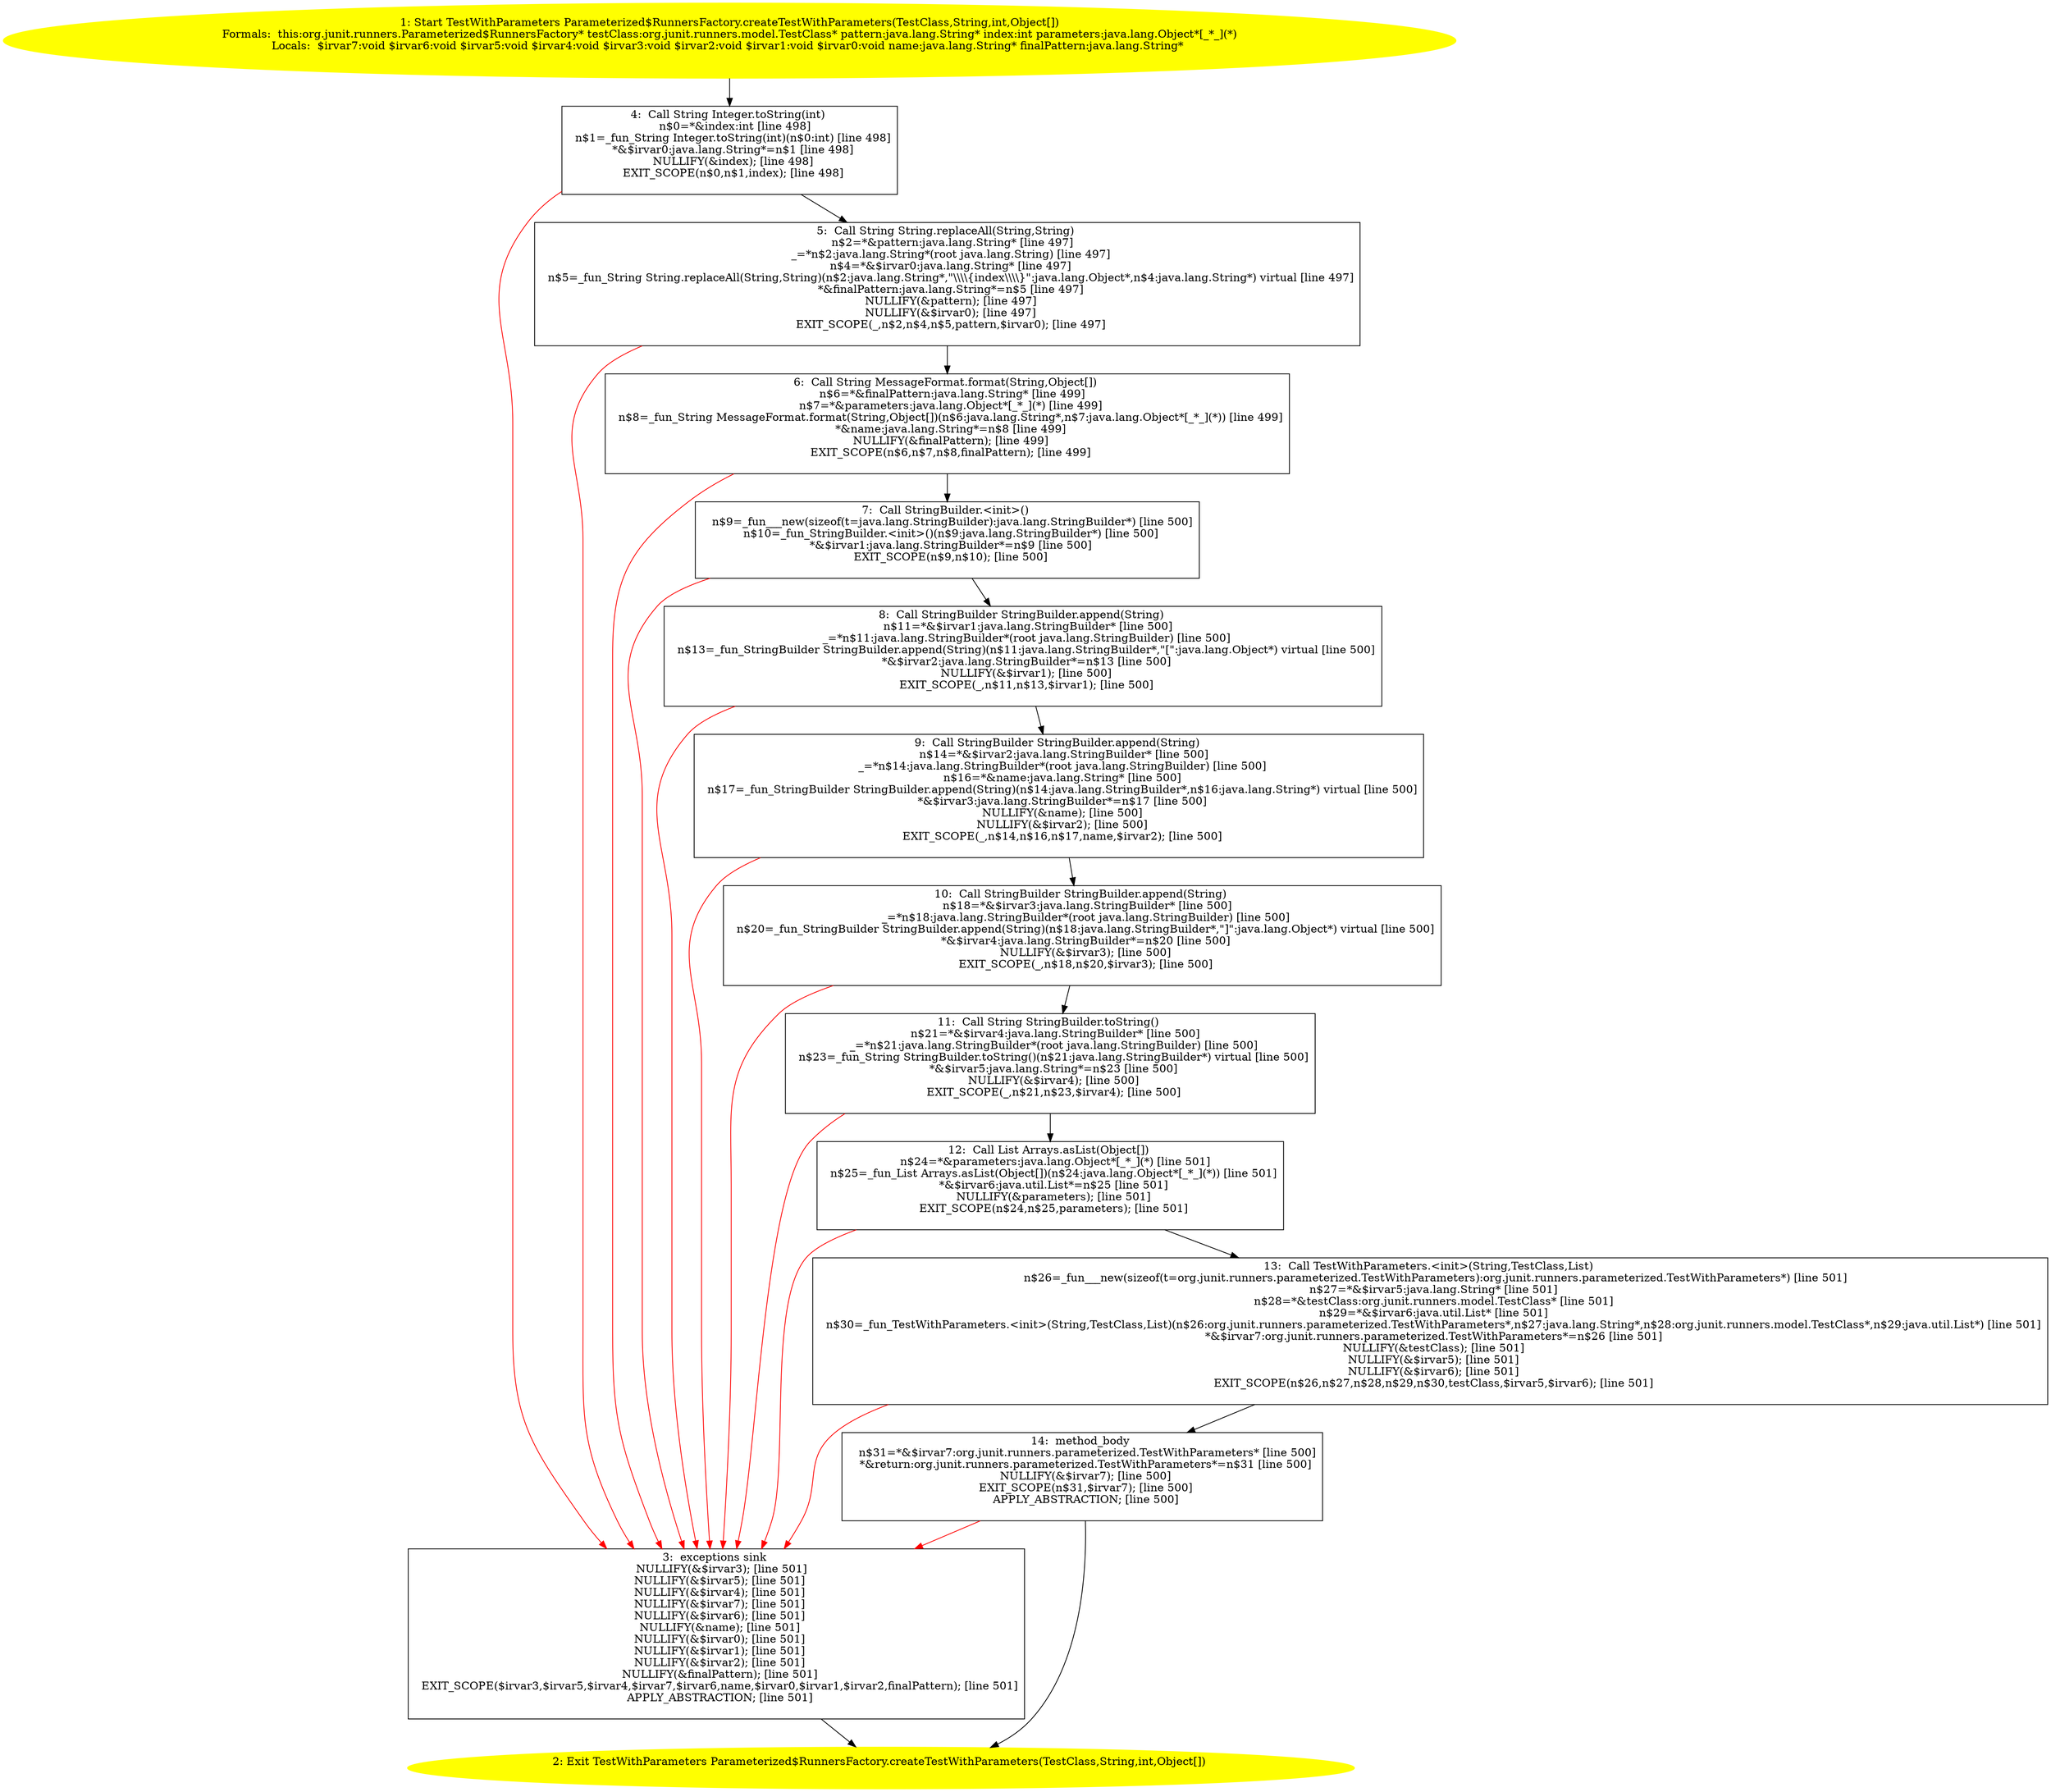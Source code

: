 /* @generated */
digraph cfg {
"org.junit.runners.Parameterized$RunnersFactory.createTestWithParameters(org.junit.runners.model.Test.6a94992aa1002af6dc3744baf9bc2903_1" [label="1: Start TestWithParameters Parameterized$RunnersFactory.createTestWithParameters(TestClass,String,int,Object[])\nFormals:  this:org.junit.runners.Parameterized$RunnersFactory* testClass:org.junit.runners.model.TestClass* pattern:java.lang.String* index:int parameters:java.lang.Object*[_*_](*)\nLocals:  $irvar7:void $irvar6:void $irvar5:void $irvar4:void $irvar3:void $irvar2:void $irvar1:void $irvar0:void name:java.lang.String* finalPattern:java.lang.String* \n  " color=yellow style=filled]
	

	 "org.junit.runners.Parameterized$RunnersFactory.createTestWithParameters(org.junit.runners.model.Test.6a94992aa1002af6dc3744baf9bc2903_1" -> "org.junit.runners.Parameterized$RunnersFactory.createTestWithParameters(org.junit.runners.model.Test.6a94992aa1002af6dc3744baf9bc2903_4" ;
"org.junit.runners.Parameterized$RunnersFactory.createTestWithParameters(org.junit.runners.model.Test.6a94992aa1002af6dc3744baf9bc2903_2" [label="2: Exit TestWithParameters Parameterized$RunnersFactory.createTestWithParameters(TestClass,String,int,Object[]) \n  " color=yellow style=filled]
	

"org.junit.runners.Parameterized$RunnersFactory.createTestWithParameters(org.junit.runners.model.Test.6a94992aa1002af6dc3744baf9bc2903_3" [label="3:  exceptions sink \n   NULLIFY(&$irvar3); [line 501]\n  NULLIFY(&$irvar5); [line 501]\n  NULLIFY(&$irvar4); [line 501]\n  NULLIFY(&$irvar7); [line 501]\n  NULLIFY(&$irvar6); [line 501]\n  NULLIFY(&name); [line 501]\n  NULLIFY(&$irvar0); [line 501]\n  NULLIFY(&$irvar1); [line 501]\n  NULLIFY(&$irvar2); [line 501]\n  NULLIFY(&finalPattern); [line 501]\n  EXIT_SCOPE($irvar3,$irvar5,$irvar4,$irvar7,$irvar6,name,$irvar0,$irvar1,$irvar2,finalPattern); [line 501]\n  APPLY_ABSTRACTION; [line 501]\n " shape="box"]
	

	 "org.junit.runners.Parameterized$RunnersFactory.createTestWithParameters(org.junit.runners.model.Test.6a94992aa1002af6dc3744baf9bc2903_3" -> "org.junit.runners.Parameterized$RunnersFactory.createTestWithParameters(org.junit.runners.model.Test.6a94992aa1002af6dc3744baf9bc2903_2" ;
"org.junit.runners.Parameterized$RunnersFactory.createTestWithParameters(org.junit.runners.model.Test.6a94992aa1002af6dc3744baf9bc2903_4" [label="4:  Call String Integer.toString(int) \n   n$0=*&index:int [line 498]\n  n$1=_fun_String Integer.toString(int)(n$0:int) [line 498]\n  *&$irvar0:java.lang.String*=n$1 [line 498]\n  NULLIFY(&index); [line 498]\n  EXIT_SCOPE(n$0,n$1,index); [line 498]\n " shape="box"]
	

	 "org.junit.runners.Parameterized$RunnersFactory.createTestWithParameters(org.junit.runners.model.Test.6a94992aa1002af6dc3744baf9bc2903_4" -> "org.junit.runners.Parameterized$RunnersFactory.createTestWithParameters(org.junit.runners.model.Test.6a94992aa1002af6dc3744baf9bc2903_5" ;
	 "org.junit.runners.Parameterized$RunnersFactory.createTestWithParameters(org.junit.runners.model.Test.6a94992aa1002af6dc3744baf9bc2903_4" -> "org.junit.runners.Parameterized$RunnersFactory.createTestWithParameters(org.junit.runners.model.Test.6a94992aa1002af6dc3744baf9bc2903_3" [color="red" ];
"org.junit.runners.Parameterized$RunnersFactory.createTestWithParameters(org.junit.runners.model.Test.6a94992aa1002af6dc3744baf9bc2903_5" [label="5:  Call String String.replaceAll(String,String) \n   n$2=*&pattern:java.lang.String* [line 497]\n  _=*n$2:java.lang.String*(root java.lang.String) [line 497]\n  n$4=*&$irvar0:java.lang.String* [line 497]\n  n$5=_fun_String String.replaceAll(String,String)(n$2:java.lang.String*,\"\\\\\\\\{index\\\\\\\\}\":java.lang.Object*,n$4:java.lang.String*) virtual [line 497]\n  *&finalPattern:java.lang.String*=n$5 [line 497]\n  NULLIFY(&pattern); [line 497]\n  NULLIFY(&$irvar0); [line 497]\n  EXIT_SCOPE(_,n$2,n$4,n$5,pattern,$irvar0); [line 497]\n " shape="box"]
	

	 "org.junit.runners.Parameterized$RunnersFactory.createTestWithParameters(org.junit.runners.model.Test.6a94992aa1002af6dc3744baf9bc2903_5" -> "org.junit.runners.Parameterized$RunnersFactory.createTestWithParameters(org.junit.runners.model.Test.6a94992aa1002af6dc3744baf9bc2903_6" ;
	 "org.junit.runners.Parameterized$RunnersFactory.createTestWithParameters(org.junit.runners.model.Test.6a94992aa1002af6dc3744baf9bc2903_5" -> "org.junit.runners.Parameterized$RunnersFactory.createTestWithParameters(org.junit.runners.model.Test.6a94992aa1002af6dc3744baf9bc2903_3" [color="red" ];
"org.junit.runners.Parameterized$RunnersFactory.createTestWithParameters(org.junit.runners.model.Test.6a94992aa1002af6dc3744baf9bc2903_6" [label="6:  Call String MessageFormat.format(String,Object[]) \n   n$6=*&finalPattern:java.lang.String* [line 499]\n  n$7=*&parameters:java.lang.Object*[_*_](*) [line 499]\n  n$8=_fun_String MessageFormat.format(String,Object[])(n$6:java.lang.String*,n$7:java.lang.Object*[_*_](*)) [line 499]\n  *&name:java.lang.String*=n$8 [line 499]\n  NULLIFY(&finalPattern); [line 499]\n  EXIT_SCOPE(n$6,n$7,n$8,finalPattern); [line 499]\n " shape="box"]
	

	 "org.junit.runners.Parameterized$RunnersFactory.createTestWithParameters(org.junit.runners.model.Test.6a94992aa1002af6dc3744baf9bc2903_6" -> "org.junit.runners.Parameterized$RunnersFactory.createTestWithParameters(org.junit.runners.model.Test.6a94992aa1002af6dc3744baf9bc2903_7" ;
	 "org.junit.runners.Parameterized$RunnersFactory.createTestWithParameters(org.junit.runners.model.Test.6a94992aa1002af6dc3744baf9bc2903_6" -> "org.junit.runners.Parameterized$RunnersFactory.createTestWithParameters(org.junit.runners.model.Test.6a94992aa1002af6dc3744baf9bc2903_3" [color="red" ];
"org.junit.runners.Parameterized$RunnersFactory.createTestWithParameters(org.junit.runners.model.Test.6a94992aa1002af6dc3744baf9bc2903_7" [label="7:  Call StringBuilder.<init>() \n   n$9=_fun___new(sizeof(t=java.lang.StringBuilder):java.lang.StringBuilder*) [line 500]\n  n$10=_fun_StringBuilder.<init>()(n$9:java.lang.StringBuilder*) [line 500]\n  *&$irvar1:java.lang.StringBuilder*=n$9 [line 500]\n  EXIT_SCOPE(n$9,n$10); [line 500]\n " shape="box"]
	

	 "org.junit.runners.Parameterized$RunnersFactory.createTestWithParameters(org.junit.runners.model.Test.6a94992aa1002af6dc3744baf9bc2903_7" -> "org.junit.runners.Parameterized$RunnersFactory.createTestWithParameters(org.junit.runners.model.Test.6a94992aa1002af6dc3744baf9bc2903_8" ;
	 "org.junit.runners.Parameterized$RunnersFactory.createTestWithParameters(org.junit.runners.model.Test.6a94992aa1002af6dc3744baf9bc2903_7" -> "org.junit.runners.Parameterized$RunnersFactory.createTestWithParameters(org.junit.runners.model.Test.6a94992aa1002af6dc3744baf9bc2903_3" [color="red" ];
"org.junit.runners.Parameterized$RunnersFactory.createTestWithParameters(org.junit.runners.model.Test.6a94992aa1002af6dc3744baf9bc2903_8" [label="8:  Call StringBuilder StringBuilder.append(String) \n   n$11=*&$irvar1:java.lang.StringBuilder* [line 500]\n  _=*n$11:java.lang.StringBuilder*(root java.lang.StringBuilder) [line 500]\n  n$13=_fun_StringBuilder StringBuilder.append(String)(n$11:java.lang.StringBuilder*,\"[\":java.lang.Object*) virtual [line 500]\n  *&$irvar2:java.lang.StringBuilder*=n$13 [line 500]\n  NULLIFY(&$irvar1); [line 500]\n  EXIT_SCOPE(_,n$11,n$13,$irvar1); [line 500]\n " shape="box"]
	

	 "org.junit.runners.Parameterized$RunnersFactory.createTestWithParameters(org.junit.runners.model.Test.6a94992aa1002af6dc3744baf9bc2903_8" -> "org.junit.runners.Parameterized$RunnersFactory.createTestWithParameters(org.junit.runners.model.Test.6a94992aa1002af6dc3744baf9bc2903_9" ;
	 "org.junit.runners.Parameterized$RunnersFactory.createTestWithParameters(org.junit.runners.model.Test.6a94992aa1002af6dc3744baf9bc2903_8" -> "org.junit.runners.Parameterized$RunnersFactory.createTestWithParameters(org.junit.runners.model.Test.6a94992aa1002af6dc3744baf9bc2903_3" [color="red" ];
"org.junit.runners.Parameterized$RunnersFactory.createTestWithParameters(org.junit.runners.model.Test.6a94992aa1002af6dc3744baf9bc2903_9" [label="9:  Call StringBuilder StringBuilder.append(String) \n   n$14=*&$irvar2:java.lang.StringBuilder* [line 500]\n  _=*n$14:java.lang.StringBuilder*(root java.lang.StringBuilder) [line 500]\n  n$16=*&name:java.lang.String* [line 500]\n  n$17=_fun_StringBuilder StringBuilder.append(String)(n$14:java.lang.StringBuilder*,n$16:java.lang.String*) virtual [line 500]\n  *&$irvar3:java.lang.StringBuilder*=n$17 [line 500]\n  NULLIFY(&name); [line 500]\n  NULLIFY(&$irvar2); [line 500]\n  EXIT_SCOPE(_,n$14,n$16,n$17,name,$irvar2); [line 500]\n " shape="box"]
	

	 "org.junit.runners.Parameterized$RunnersFactory.createTestWithParameters(org.junit.runners.model.Test.6a94992aa1002af6dc3744baf9bc2903_9" -> "org.junit.runners.Parameterized$RunnersFactory.createTestWithParameters(org.junit.runners.model.Test.6a94992aa1002af6dc3744baf9bc2903_10" ;
	 "org.junit.runners.Parameterized$RunnersFactory.createTestWithParameters(org.junit.runners.model.Test.6a94992aa1002af6dc3744baf9bc2903_9" -> "org.junit.runners.Parameterized$RunnersFactory.createTestWithParameters(org.junit.runners.model.Test.6a94992aa1002af6dc3744baf9bc2903_3" [color="red" ];
"org.junit.runners.Parameterized$RunnersFactory.createTestWithParameters(org.junit.runners.model.Test.6a94992aa1002af6dc3744baf9bc2903_10" [label="10:  Call StringBuilder StringBuilder.append(String) \n   n$18=*&$irvar3:java.lang.StringBuilder* [line 500]\n  _=*n$18:java.lang.StringBuilder*(root java.lang.StringBuilder) [line 500]\n  n$20=_fun_StringBuilder StringBuilder.append(String)(n$18:java.lang.StringBuilder*,\"]\":java.lang.Object*) virtual [line 500]\n  *&$irvar4:java.lang.StringBuilder*=n$20 [line 500]\n  NULLIFY(&$irvar3); [line 500]\n  EXIT_SCOPE(_,n$18,n$20,$irvar3); [line 500]\n " shape="box"]
	

	 "org.junit.runners.Parameterized$RunnersFactory.createTestWithParameters(org.junit.runners.model.Test.6a94992aa1002af6dc3744baf9bc2903_10" -> "org.junit.runners.Parameterized$RunnersFactory.createTestWithParameters(org.junit.runners.model.Test.6a94992aa1002af6dc3744baf9bc2903_11" ;
	 "org.junit.runners.Parameterized$RunnersFactory.createTestWithParameters(org.junit.runners.model.Test.6a94992aa1002af6dc3744baf9bc2903_10" -> "org.junit.runners.Parameterized$RunnersFactory.createTestWithParameters(org.junit.runners.model.Test.6a94992aa1002af6dc3744baf9bc2903_3" [color="red" ];
"org.junit.runners.Parameterized$RunnersFactory.createTestWithParameters(org.junit.runners.model.Test.6a94992aa1002af6dc3744baf9bc2903_11" [label="11:  Call String StringBuilder.toString() \n   n$21=*&$irvar4:java.lang.StringBuilder* [line 500]\n  _=*n$21:java.lang.StringBuilder*(root java.lang.StringBuilder) [line 500]\n  n$23=_fun_String StringBuilder.toString()(n$21:java.lang.StringBuilder*) virtual [line 500]\n  *&$irvar5:java.lang.String*=n$23 [line 500]\n  NULLIFY(&$irvar4); [line 500]\n  EXIT_SCOPE(_,n$21,n$23,$irvar4); [line 500]\n " shape="box"]
	

	 "org.junit.runners.Parameterized$RunnersFactory.createTestWithParameters(org.junit.runners.model.Test.6a94992aa1002af6dc3744baf9bc2903_11" -> "org.junit.runners.Parameterized$RunnersFactory.createTestWithParameters(org.junit.runners.model.Test.6a94992aa1002af6dc3744baf9bc2903_12" ;
	 "org.junit.runners.Parameterized$RunnersFactory.createTestWithParameters(org.junit.runners.model.Test.6a94992aa1002af6dc3744baf9bc2903_11" -> "org.junit.runners.Parameterized$RunnersFactory.createTestWithParameters(org.junit.runners.model.Test.6a94992aa1002af6dc3744baf9bc2903_3" [color="red" ];
"org.junit.runners.Parameterized$RunnersFactory.createTestWithParameters(org.junit.runners.model.Test.6a94992aa1002af6dc3744baf9bc2903_12" [label="12:  Call List Arrays.asList(Object[]) \n   n$24=*&parameters:java.lang.Object*[_*_](*) [line 501]\n  n$25=_fun_List Arrays.asList(Object[])(n$24:java.lang.Object*[_*_](*)) [line 501]\n  *&$irvar6:java.util.List*=n$25 [line 501]\n  NULLIFY(&parameters); [line 501]\n  EXIT_SCOPE(n$24,n$25,parameters); [line 501]\n " shape="box"]
	

	 "org.junit.runners.Parameterized$RunnersFactory.createTestWithParameters(org.junit.runners.model.Test.6a94992aa1002af6dc3744baf9bc2903_12" -> "org.junit.runners.Parameterized$RunnersFactory.createTestWithParameters(org.junit.runners.model.Test.6a94992aa1002af6dc3744baf9bc2903_13" ;
	 "org.junit.runners.Parameterized$RunnersFactory.createTestWithParameters(org.junit.runners.model.Test.6a94992aa1002af6dc3744baf9bc2903_12" -> "org.junit.runners.Parameterized$RunnersFactory.createTestWithParameters(org.junit.runners.model.Test.6a94992aa1002af6dc3744baf9bc2903_3" [color="red" ];
"org.junit.runners.Parameterized$RunnersFactory.createTestWithParameters(org.junit.runners.model.Test.6a94992aa1002af6dc3744baf9bc2903_13" [label="13:  Call TestWithParameters.<init>(String,TestClass,List) \n   n$26=_fun___new(sizeof(t=org.junit.runners.parameterized.TestWithParameters):org.junit.runners.parameterized.TestWithParameters*) [line 501]\n  n$27=*&$irvar5:java.lang.String* [line 501]\n  n$28=*&testClass:org.junit.runners.model.TestClass* [line 501]\n  n$29=*&$irvar6:java.util.List* [line 501]\n  n$30=_fun_TestWithParameters.<init>(String,TestClass,List)(n$26:org.junit.runners.parameterized.TestWithParameters*,n$27:java.lang.String*,n$28:org.junit.runners.model.TestClass*,n$29:java.util.List*) [line 501]\n  *&$irvar7:org.junit.runners.parameterized.TestWithParameters*=n$26 [line 501]\n  NULLIFY(&testClass); [line 501]\n  NULLIFY(&$irvar5); [line 501]\n  NULLIFY(&$irvar6); [line 501]\n  EXIT_SCOPE(n$26,n$27,n$28,n$29,n$30,testClass,$irvar5,$irvar6); [line 501]\n " shape="box"]
	

	 "org.junit.runners.Parameterized$RunnersFactory.createTestWithParameters(org.junit.runners.model.Test.6a94992aa1002af6dc3744baf9bc2903_13" -> "org.junit.runners.Parameterized$RunnersFactory.createTestWithParameters(org.junit.runners.model.Test.6a94992aa1002af6dc3744baf9bc2903_14" ;
	 "org.junit.runners.Parameterized$RunnersFactory.createTestWithParameters(org.junit.runners.model.Test.6a94992aa1002af6dc3744baf9bc2903_13" -> "org.junit.runners.Parameterized$RunnersFactory.createTestWithParameters(org.junit.runners.model.Test.6a94992aa1002af6dc3744baf9bc2903_3" [color="red" ];
"org.junit.runners.Parameterized$RunnersFactory.createTestWithParameters(org.junit.runners.model.Test.6a94992aa1002af6dc3744baf9bc2903_14" [label="14:  method_body \n   n$31=*&$irvar7:org.junit.runners.parameterized.TestWithParameters* [line 500]\n  *&return:org.junit.runners.parameterized.TestWithParameters*=n$31 [line 500]\n  NULLIFY(&$irvar7); [line 500]\n  EXIT_SCOPE(n$31,$irvar7); [line 500]\n  APPLY_ABSTRACTION; [line 500]\n " shape="box"]
	

	 "org.junit.runners.Parameterized$RunnersFactory.createTestWithParameters(org.junit.runners.model.Test.6a94992aa1002af6dc3744baf9bc2903_14" -> "org.junit.runners.Parameterized$RunnersFactory.createTestWithParameters(org.junit.runners.model.Test.6a94992aa1002af6dc3744baf9bc2903_2" ;
	 "org.junit.runners.Parameterized$RunnersFactory.createTestWithParameters(org.junit.runners.model.Test.6a94992aa1002af6dc3744baf9bc2903_14" -> "org.junit.runners.Parameterized$RunnersFactory.createTestWithParameters(org.junit.runners.model.Test.6a94992aa1002af6dc3744baf9bc2903_3" [color="red" ];
}
